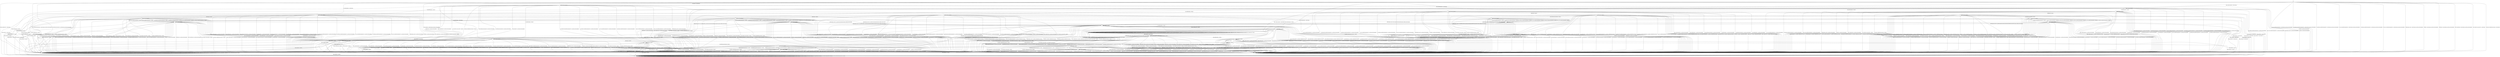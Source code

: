 digraph g {

	s0 [shape="circle" label="s0"];
	s1 [shape="circle" label="s1"];
	s2 [shape="circle" label="s2"];
	s3 [shape="circle" label="s3"];
	s4 [shape="circle" label="s4"];
	s5 [shape="circle" label="s5"];
	s6 [shape="circle" label="s6"];
	s7 [shape="circle" label="s7"];
	s8 [shape="circle" label="s8"];
	s9 [shape="circle" label="s9"];
	s10 [shape="circle" label="s10"];
	s11 [shape="circle" label="s11"];
	s12 [shape="circle" label="s12"];
	s13 [shape="circle" label="s13"];
	s14 [shape="circle" label="s14"];
	s15 [shape="circle" label="s15"];
	s16 [shape="circle" label="s16"];
	s17 [shape="circle" label="s17"];
	s18 [shape="circle" label="s18"];
	s19 [shape="circle" label="s19"];
	s20 [shape="circle" label="s20"];
	s21 [shape="circle" label="s21"];
	s22 [shape="circle" label="s22"];
	s23 [shape="circle" label="s23"];
	s24 [shape="circle" label="s24"];
	s25 [shape="circle" label="s25"];
	s26 [shape="circle" label="s26"];
	s27 [shape="circle" label="s27"];
	s28 [shape="circle" label="s28"];
	s29 [shape="circle" label="s29"];
	s30 [shape="circle" label="s30"];
	s31 [shape="circle" label="s31"];
	s0 -> s6 [label="HELLO_VERIFY_REQUEST / CLIENT_HELLO+"];
	s0 -> s19 [label="ECDH_SERVER_HELLO / CLIENT_HELLO"];
	s0 -> s4 [label="ECDH_SERVER_KEY_EXCHANGE / CLIENT_HELLO|Alert(FATAL,DECODE_ERROR)"];
	s0 -> s11 [label="DH_SERVER_HELLO / CLIENT_HELLO"];
	s0 -> s4 [label="DH_SERVER_KEY_EXCHANGE / CLIENT_HELLO|Alert(FATAL,DECODE_ERROR)"];
	s0 -> s2 [label="RSA_SERVER_HELLO / CLIENT_HELLO"];
	s0 -> s4 [label="HELLO_REQUEST / CLIENT_HELLO|Alert(FATAL,DECODE_ERROR)"];
	s0 -> s4 [label="RSA_SIGN_CERTIFICATE_REQUEST / CLIENT_HELLO|Alert(FATAL,DECODE_ERROR)"];
	s0 -> s4 [label="RSA_FIXED_ECDH_CERTIFICATE_REQUEST / CLIENT_HELLO|Alert(FATAL,DECODE_ERROR)"];
	s0 -> s4 [label="RSA_FIXED_DH_CERTIFICATE_REQUEST / CLIENT_HELLO|Alert(FATAL,DECODE_ERROR)"];
	s0 -> s4 [label="DSS_SIGN_CERTIFICATE_REQUEST / CLIENT_HELLO|Alert(FATAL,DECODE_ERROR)"];
	s0 -> s4 [label="DSS_FIXED_DH_CERTIFICATE_REQUEST / CLIENT_HELLO|Alert(FATAL,DECODE_ERROR)"];
	s0 -> s4 [label="ECDSA_SIGN_CERTIFICATE_REQUEST / CLIENT_HELLO|Alert(FATAL,DECODE_ERROR)"];
	s0 -> s4 [label="SERVER_HELLO_DONE / CLIENT_HELLO|Alert(FATAL,DECODE_ERROR)"];
	s0 -> s3 [label="CHANGE_CIPHER_SPEC / CLIENT_HELLO"];
	s0 -> s4 [label="FINISHED / CLIENT_HELLO|Alert(FATAL,DECODE_ERROR)"];
	s0 -> s1 [label="APPLICATION / CLIENT_HELLO"];
	s0 -> s4 [label="CERTIFICATE / CLIENT_HELLO|Alert(FATAL,DECODE_ERROR)"];
	s0 -> s4 [label="EMPTY_CERTIFICATE / CLIENT_HELLO|Alert(FATAL,DECODE_ERROR)"];
	s0 -> s4 [label="Alert(WARNING,CLOSE_NOTIFY) / CLIENT_HELLO"];
	s0 -> s4 [label="Alert(FATAL,UNEXPECTED_MESSAGE) / CLIENT_HELLO"];
	s1 -> s6 [label="HELLO_VERIFY_REQUEST / CLIENT_HELLO"];
	s1 -> s19 [label="ECDH_SERVER_HELLO / TIMEOUT"];
	s1 -> s4 [label="ECDH_SERVER_KEY_EXCHANGE / Alert(FATAL,DECODE_ERROR)"];
	s1 -> s11 [label="DH_SERVER_HELLO / TIMEOUT"];
	s1 -> s4 [label="DH_SERVER_KEY_EXCHANGE / Alert(FATAL,DECODE_ERROR)"];
	s1 -> s2 [label="RSA_SERVER_HELLO / TIMEOUT"];
	s1 -> s4 [label="HELLO_REQUEST / Alert(FATAL,DECODE_ERROR)"];
	s1 -> s4 [label="RSA_SIGN_CERTIFICATE_REQUEST / Alert(FATAL,DECODE_ERROR)"];
	s1 -> s4 [label="RSA_FIXED_ECDH_CERTIFICATE_REQUEST / Alert(FATAL,DECODE_ERROR)"];
	s1 -> s4 [label="RSA_FIXED_DH_CERTIFICATE_REQUEST / Alert(FATAL,DECODE_ERROR)"];
	s1 -> s4 [label="DSS_SIGN_CERTIFICATE_REQUEST / Alert(FATAL,DECODE_ERROR)"];
	s1 -> s4 [label="DSS_FIXED_DH_CERTIFICATE_REQUEST / Alert(FATAL,DECODE_ERROR)"];
	s1 -> s4 [label="ECDSA_SIGN_CERTIFICATE_REQUEST / Alert(FATAL,DECODE_ERROR)"];
	s1 -> s4 [label="SERVER_HELLO_DONE / Alert(FATAL,DECODE_ERROR)"];
	s1 -> s3 [label="CHANGE_CIPHER_SPEC / TIMEOUT"];
	s1 -> s4 [label="FINISHED / Alert(FATAL,DECODE_ERROR)"];
	s1 -> s1 [label="APPLICATION / TIMEOUT"];
	s1 -> s4 [label="CERTIFICATE / Alert(FATAL,DECODE_ERROR)"];
	s1 -> s4 [label="EMPTY_CERTIFICATE / Alert(FATAL,DECODE_ERROR)"];
	s1 -> s4 [label="Alert(WARNING,CLOSE_NOTIFY) / TIMEOUT"];
	s1 -> s4 [label="Alert(FATAL,UNEXPECTED_MESSAGE) / TIMEOUT"];
	s2 -> s4 [label="HELLO_VERIFY_REQUEST / Alert(FATAL,DECODE_ERROR)"];
	s2 -> s4 [label="ECDH_SERVER_HELLO / Alert(FATAL,DECODE_ERROR)"];
	s2 -> s4 [label="ECDH_SERVER_KEY_EXCHANGE / Alert(FATAL,DECODE_ERROR)"];
	s2 -> s4 [label="DH_SERVER_HELLO / Alert(FATAL,DECODE_ERROR)"];
	s2 -> s4 [label="DH_SERVER_KEY_EXCHANGE / Alert(FATAL,DECODE_ERROR)"];
	s2 -> s4 [label="RSA_SERVER_HELLO / Alert(FATAL,DECODE_ERROR)"];
	s2 -> s5 [label="HELLO_REQUEST / TIMEOUT"];
	s2 -> s4 [label="RSA_SIGN_CERTIFICATE_REQUEST / Alert(FATAL,DECODE_ERROR)"];
	s2 -> s4 [label="RSA_FIXED_ECDH_CERTIFICATE_REQUEST / Alert(FATAL,DECODE_ERROR)"];
	s2 -> s4 [label="RSA_FIXED_DH_CERTIFICATE_REQUEST / Alert(FATAL,DECODE_ERROR)"];
	s2 -> s4 [label="DSS_SIGN_CERTIFICATE_REQUEST / Alert(FATAL,DECODE_ERROR)"];
	s2 -> s4 [label="DSS_FIXED_DH_CERTIFICATE_REQUEST / Alert(FATAL,DECODE_ERROR)"];
	s2 -> s4 [label="ECDSA_SIGN_CERTIFICATE_REQUEST / Alert(FATAL,DECODE_ERROR)"];
	s2 -> s4 [label="SERVER_HELLO_DONE / Alert(FATAL,DECODE_ERROR)"];
	s2 -> s3 [label="CHANGE_CIPHER_SPEC / TIMEOUT"];
	s2 -> s4 [label="FINISHED / Alert(FATAL,DECODE_ERROR)"];
	s2 -> s2 [label="APPLICATION / TIMEOUT"];
	s2 -> s9 [label="CERTIFICATE / TIMEOUT"];
	s2 -> s4 [label="EMPTY_CERTIFICATE / Alert(FATAL,DECODE_ERROR)"];
	s2 -> s4 [label="Alert(WARNING,CLOSE_NOTIFY) / TIMEOUT"];
	s2 -> s4 [label="Alert(FATAL,UNEXPECTED_MESSAGE) / TIMEOUT"];
	s3 -> s3 [label="HELLO_VERIFY_REQUEST / TIMEOUT"];
	s3 -> s3 [label="ECDH_SERVER_HELLO / TIMEOUT"];
	s3 -> s3 [label="ECDH_SERVER_KEY_EXCHANGE / TIMEOUT"];
	s3 -> s3 [label="DH_SERVER_HELLO / TIMEOUT"];
	s3 -> s3 [label="DH_SERVER_KEY_EXCHANGE / TIMEOUT"];
	s3 -> s3 [label="RSA_SERVER_HELLO / TIMEOUT"];
	s3 -> s5 [label="HELLO_REQUEST / TIMEOUT"];
	s3 -> s3 [label="RSA_SIGN_CERTIFICATE_REQUEST / TIMEOUT"];
	s3 -> s3 [label="RSA_FIXED_ECDH_CERTIFICATE_REQUEST / TIMEOUT"];
	s3 -> s3 [label="RSA_FIXED_DH_CERTIFICATE_REQUEST / TIMEOUT"];
	s3 -> s3 [label="DSS_SIGN_CERTIFICATE_REQUEST / TIMEOUT"];
	s3 -> s3 [label="DSS_FIXED_DH_CERTIFICATE_REQUEST / TIMEOUT"];
	s3 -> s3 [label="ECDSA_SIGN_CERTIFICATE_REQUEST / TIMEOUT"];
	s3 -> s3 [label="SERVER_HELLO_DONE / TIMEOUT"];
	s3 -> s3 [label="CHANGE_CIPHER_SPEC / TIMEOUT"];
	s3 -> s3 [label="FINISHED / TIMEOUT"];
	s3 -> s3 [label="APPLICATION / TIMEOUT"];
	s3 -> s3 [label="CERTIFICATE / TIMEOUT"];
	s3 -> s3 [label="EMPTY_CERTIFICATE / TIMEOUT"];
	s3 -> s3 [label="Alert(WARNING,CLOSE_NOTIFY) / TIMEOUT"];
	s3 -> s3 [label="Alert(FATAL,UNEXPECTED_MESSAGE) / TIMEOUT"];
	s4 -> s4 [label="HELLO_VERIFY_REQUEST / SOCKET_CLOSED"];
	s4 -> s4 [label="ECDH_SERVER_HELLO / SOCKET_CLOSED"];
	s4 -> s4 [label="ECDH_SERVER_KEY_EXCHANGE / SOCKET_CLOSED"];
	s4 -> s4 [label="DH_SERVER_HELLO / SOCKET_CLOSED"];
	s4 -> s4 [label="DH_SERVER_KEY_EXCHANGE / SOCKET_CLOSED"];
	s4 -> s4 [label="RSA_SERVER_HELLO / SOCKET_CLOSED"];
	s4 -> s4 [label="HELLO_REQUEST / SOCKET_CLOSED"];
	s4 -> s4 [label="RSA_SIGN_CERTIFICATE_REQUEST / SOCKET_CLOSED"];
	s4 -> s4 [label="RSA_FIXED_ECDH_CERTIFICATE_REQUEST / SOCKET_CLOSED"];
	s4 -> s4 [label="RSA_FIXED_DH_CERTIFICATE_REQUEST / SOCKET_CLOSED"];
	s4 -> s4 [label="DSS_SIGN_CERTIFICATE_REQUEST / SOCKET_CLOSED"];
	s4 -> s4 [label="DSS_FIXED_DH_CERTIFICATE_REQUEST / SOCKET_CLOSED"];
	s4 -> s4 [label="ECDSA_SIGN_CERTIFICATE_REQUEST / SOCKET_CLOSED"];
	s4 -> s4 [label="SERVER_HELLO_DONE / SOCKET_CLOSED"];
	s4 -> s4 [label="CHANGE_CIPHER_SPEC / SOCKET_CLOSED"];
	s4 -> s4 [label="FINISHED / SOCKET_CLOSED"];
	s4 -> s4 [label="APPLICATION / SOCKET_CLOSED"];
	s4 -> s4 [label="CERTIFICATE / SOCKET_CLOSED"];
	s4 -> s4 [label="EMPTY_CERTIFICATE / SOCKET_CLOSED"];
	s4 -> s4 [label="Alert(WARNING,CLOSE_NOTIFY) / SOCKET_CLOSED"];
	s4 -> s4 [label="Alert(FATAL,UNEXPECTED_MESSAGE) / SOCKET_CLOSED"];
	s5 -> s5 [label="HELLO_VERIFY_REQUEST / DISABLED"];
	s5 -> s5 [label="ECDH_SERVER_HELLO / DISABLED"];
	s5 -> s5 [label="ECDH_SERVER_KEY_EXCHANGE / DISABLED"];
	s5 -> s5 [label="DH_SERVER_HELLO / DISABLED"];
	s5 -> s5 [label="DH_SERVER_KEY_EXCHANGE / DISABLED"];
	s5 -> s5 [label="RSA_SERVER_HELLO / DISABLED"];
	s5 -> s5 [label="HELLO_REQUEST / DISABLED"];
	s5 -> s5 [label="RSA_SIGN_CERTIFICATE_REQUEST / DISABLED"];
	s5 -> s5 [label="RSA_FIXED_ECDH_CERTIFICATE_REQUEST / DISABLED"];
	s5 -> s5 [label="RSA_FIXED_DH_CERTIFICATE_REQUEST / DISABLED"];
	s5 -> s5 [label="DSS_SIGN_CERTIFICATE_REQUEST / DISABLED"];
	s5 -> s5 [label="DSS_FIXED_DH_CERTIFICATE_REQUEST / DISABLED"];
	s5 -> s5 [label="ECDSA_SIGN_CERTIFICATE_REQUEST / DISABLED"];
	s5 -> s5 [label="SERVER_HELLO_DONE / DISABLED"];
	s5 -> s5 [label="CHANGE_CIPHER_SPEC / DISABLED"];
	s5 -> s5 [label="FINISHED / DISABLED"];
	s5 -> s5 [label="APPLICATION / DISABLED"];
	s5 -> s5 [label="CERTIFICATE / DISABLED"];
	s5 -> s5 [label="EMPTY_CERTIFICATE / DISABLED"];
	s5 -> s5 [label="Alert(WARNING,CLOSE_NOTIFY) / DISABLED"];
	s5 -> s5 [label="Alert(FATAL,UNEXPECTED_MESSAGE) / DISABLED"];
	s6 -> s7 [label="HELLO_VERIFY_REQUEST / CLIENT_HELLO"];
	s6 -> s13 [label="ECDH_SERVER_HELLO / TIMEOUT"];
	s6 -> s4 [label="ECDH_SERVER_KEY_EXCHANGE / Alert(FATAL,DECODE_ERROR)"];
	s6 -> s17 [label="DH_SERVER_HELLO / TIMEOUT"];
	s6 -> s4 [label="DH_SERVER_KEY_EXCHANGE / Alert(FATAL,DECODE_ERROR)"];
	s6 -> s8 [label="RSA_SERVER_HELLO / TIMEOUT"];
	s6 -> s5 [label="HELLO_REQUEST / CLIENT_HELLO"];
	s6 -> s4 [label="RSA_SIGN_CERTIFICATE_REQUEST / Alert(FATAL,DECODE_ERROR)"];
	s6 -> s4 [label="RSA_FIXED_ECDH_CERTIFICATE_REQUEST / Alert(FATAL,DECODE_ERROR)"];
	s6 -> s4 [label="RSA_FIXED_DH_CERTIFICATE_REQUEST / Alert(FATAL,DECODE_ERROR)"];
	s6 -> s4 [label="DSS_SIGN_CERTIFICATE_REQUEST / Alert(FATAL,DECODE_ERROR)"];
	s6 -> s4 [label="DSS_FIXED_DH_CERTIFICATE_REQUEST / Alert(FATAL,DECODE_ERROR)"];
	s6 -> s4 [label="ECDSA_SIGN_CERTIFICATE_REQUEST / Alert(FATAL,DECODE_ERROR)"];
	s6 -> s4 [label="SERVER_HELLO_DONE / Alert(FATAL,DECODE_ERROR)"];
	s6 -> s3 [label="CHANGE_CIPHER_SPEC / TIMEOUT"];
	s6 -> s4 [label="FINISHED / Alert(FATAL,DECODE_ERROR)"];
	s6 -> s6 [label="APPLICATION / TIMEOUT"];
	s6 -> s4 [label="CERTIFICATE / Alert(FATAL,DECODE_ERROR)"];
	s6 -> s4 [label="EMPTY_CERTIFICATE / Alert(FATAL,DECODE_ERROR)"];
	s6 -> s4 [label="Alert(WARNING,CLOSE_NOTIFY) / TIMEOUT"];
	s6 -> s4 [label="Alert(FATAL,UNEXPECTED_MESSAGE) / TIMEOUT"];
	s7 -> s7 [label="HELLO_VERIFY_REQUEST / CLIENT_HELLO"];
	s7 -> s19 [label="ECDH_SERVER_HELLO / TIMEOUT"];
	s7 -> s4 [label="ECDH_SERVER_KEY_EXCHANGE / Alert(FATAL,DECODE_ERROR)"];
	s7 -> s11 [label="DH_SERVER_HELLO / TIMEOUT"];
	s7 -> s4 [label="DH_SERVER_KEY_EXCHANGE / Alert(FATAL,DECODE_ERROR)"];
	s7 -> s2 [label="RSA_SERVER_HELLO / TIMEOUT"];
	s7 -> s5 [label="HELLO_REQUEST / TIMEOUT"];
	s7 -> s4 [label="RSA_SIGN_CERTIFICATE_REQUEST / Alert(FATAL,DECODE_ERROR)"];
	s7 -> s4 [label="RSA_FIXED_ECDH_CERTIFICATE_REQUEST / Alert(FATAL,DECODE_ERROR)"];
	s7 -> s4 [label="RSA_FIXED_DH_CERTIFICATE_REQUEST / Alert(FATAL,DECODE_ERROR)"];
	s7 -> s4 [label="DSS_SIGN_CERTIFICATE_REQUEST / Alert(FATAL,DECODE_ERROR)"];
	s7 -> s4 [label="DSS_FIXED_DH_CERTIFICATE_REQUEST / Alert(FATAL,DECODE_ERROR)"];
	s7 -> s4 [label="ECDSA_SIGN_CERTIFICATE_REQUEST / Alert(FATAL,DECODE_ERROR)"];
	s7 -> s4 [label="SERVER_HELLO_DONE / Alert(FATAL,DECODE_ERROR)"];
	s7 -> s3 [label="CHANGE_CIPHER_SPEC / TIMEOUT"];
	s7 -> s4 [label="FINISHED / Alert(FATAL,DECODE_ERROR)"];
	s7 -> s7 [label="APPLICATION / TIMEOUT"];
	s7 -> s4 [label="CERTIFICATE / Alert(FATAL,DECODE_ERROR)"];
	s7 -> s4 [label="EMPTY_CERTIFICATE / Alert(FATAL,DECODE_ERROR)"];
	s7 -> s4 [label="Alert(WARNING,CLOSE_NOTIFY) / TIMEOUT"];
	s7 -> s4 [label="Alert(FATAL,UNEXPECTED_MESSAGE) / TIMEOUT"];
	s8 -> s4 [label="HELLO_VERIFY_REQUEST / Alert(FATAL,DECODE_ERROR)"];
	s8 -> s4 [label="ECDH_SERVER_HELLO / Alert(FATAL,DECODE_ERROR)"];
	s8 -> s4 [label="ECDH_SERVER_KEY_EXCHANGE / Alert(FATAL,DECODE_ERROR)"];
	s8 -> s4 [label="DH_SERVER_HELLO / Alert(FATAL,DECODE_ERROR)"];
	s8 -> s4 [label="DH_SERVER_KEY_EXCHANGE / Alert(FATAL,DECODE_ERROR)"];
	s8 -> s4 [label="RSA_SERVER_HELLO / Alert(FATAL,DECODE_ERROR)"];
	s8 -> s5 [label="HELLO_REQUEST / CLIENT_HELLO"];
	s8 -> s4 [label="RSA_SIGN_CERTIFICATE_REQUEST / Alert(FATAL,DECODE_ERROR)"];
	s8 -> s4 [label="RSA_FIXED_ECDH_CERTIFICATE_REQUEST / Alert(FATAL,DECODE_ERROR)"];
	s8 -> s4 [label="RSA_FIXED_DH_CERTIFICATE_REQUEST / Alert(FATAL,DECODE_ERROR)"];
	s8 -> s4 [label="DSS_SIGN_CERTIFICATE_REQUEST / Alert(FATAL,DECODE_ERROR)"];
	s8 -> s4 [label="DSS_FIXED_DH_CERTIFICATE_REQUEST / Alert(FATAL,DECODE_ERROR)"];
	s8 -> s4 [label="ECDSA_SIGN_CERTIFICATE_REQUEST / Alert(FATAL,DECODE_ERROR)"];
	s8 -> s4 [label="SERVER_HELLO_DONE / Alert(FATAL,DECODE_ERROR)"];
	s8 -> s3 [label="CHANGE_CIPHER_SPEC / TIMEOUT"];
	s8 -> s4 [label="FINISHED / Alert(FATAL,DECODE_ERROR)"];
	s8 -> s8 [label="APPLICATION / TIMEOUT"];
	s8 -> s14 [label="CERTIFICATE / TIMEOUT"];
	s8 -> s4 [label="EMPTY_CERTIFICATE / Alert(FATAL,DECODE_ERROR)"];
	s8 -> s4 [label="Alert(WARNING,CLOSE_NOTIFY) / TIMEOUT"];
	s8 -> s4 [label="Alert(FATAL,UNEXPECTED_MESSAGE) / TIMEOUT"];
	s9 -> s4 [label="HELLO_VERIFY_REQUEST / Alert(FATAL,DECODE_ERROR)"];
	s9 -> s4 [label="ECDH_SERVER_HELLO / Alert(FATAL,DECODE_ERROR)"];
	s9 -> s4 [label="ECDH_SERVER_KEY_EXCHANGE / Alert(FATAL,DECODE_ERROR)"];
	s9 -> s4 [label="DH_SERVER_HELLO / Alert(FATAL,DECODE_ERROR)"];
	s9 -> s4 [label="DH_SERVER_KEY_EXCHANGE / Alert(FATAL,DECODE_ERROR)"];
	s9 -> s4 [label="RSA_SERVER_HELLO / Alert(FATAL,DECODE_ERROR)"];
	s9 -> s5 [label="HELLO_REQUEST / TIMEOUT"];
	s9 -> s27 [label="RSA_SIGN_CERTIFICATE_REQUEST / TIMEOUT"];
	s9 -> s27 [label="RSA_FIXED_ECDH_CERTIFICATE_REQUEST / TIMEOUT"];
	s9 -> s27 [label="RSA_FIXED_DH_CERTIFICATE_REQUEST / TIMEOUT"];
	s9 -> s27 [label="DSS_SIGN_CERTIFICATE_REQUEST / TIMEOUT"];
	s9 -> s27 [label="DSS_FIXED_DH_CERTIFICATE_REQUEST / TIMEOUT"];
	s9 -> s27 [label="ECDSA_SIGN_CERTIFICATE_REQUEST / TIMEOUT"];
	s9 -> s10 [label="SERVER_HELLO_DONE / RSA_CLIENT_KEY_EXCHANGE|CHANGE_CIPHER_SPEC|FINISHED"];
	s9 -> s3 [label="CHANGE_CIPHER_SPEC / TIMEOUT"];
	s9 -> s4 [label="FINISHED / Alert(FATAL,DECODE_ERROR)"];
	s9 -> s9 [label="APPLICATION / TIMEOUT"];
	s9 -> s4 [label="CERTIFICATE / Alert(FATAL,DECODE_ERROR)"];
	s9 -> s4 [label="EMPTY_CERTIFICATE / Alert(FATAL,DECODE_ERROR)"];
	s9 -> s4 [label="Alert(WARNING,CLOSE_NOTIFY) / TIMEOUT"];
	s9 -> s4 [label="Alert(FATAL,UNEXPECTED_MESSAGE) / TIMEOUT"];
	s10 -> s4 [label="HELLO_VERIFY_REQUEST / Alert(FATAL,UNEXPECTED_MESSAGE)"];
	s10 -> s4 [label="ECDH_SERVER_HELLO / Alert(FATAL,UNEXPECTED_MESSAGE)"];
	s10 -> s4 [label="ECDH_SERVER_KEY_EXCHANGE / Alert(FATAL,UNEXPECTED_MESSAGE)"];
	s10 -> s4 [label="DH_SERVER_HELLO / Alert(FATAL,UNEXPECTED_MESSAGE)"];
	s10 -> s4 [label="DH_SERVER_KEY_EXCHANGE / Alert(FATAL,UNEXPECTED_MESSAGE)"];
	s10 -> s4 [label="RSA_SERVER_HELLO / Alert(FATAL,UNEXPECTED_MESSAGE)"];
	s10 -> s5 [label="HELLO_REQUEST / TIMEOUT"];
	s10 -> s4 [label="RSA_SIGN_CERTIFICATE_REQUEST / Alert(FATAL,UNEXPECTED_MESSAGE)"];
	s10 -> s4 [label="RSA_FIXED_ECDH_CERTIFICATE_REQUEST / Alert(FATAL,UNEXPECTED_MESSAGE)"];
	s10 -> s4 [label="RSA_FIXED_DH_CERTIFICATE_REQUEST / Alert(FATAL,UNEXPECTED_MESSAGE)"];
	s10 -> s4 [label="DSS_SIGN_CERTIFICATE_REQUEST / Alert(FATAL,UNEXPECTED_MESSAGE)"];
	s10 -> s4 [label="DSS_FIXED_DH_CERTIFICATE_REQUEST / Alert(FATAL,UNEXPECTED_MESSAGE)"];
	s10 -> s4 [label="ECDSA_SIGN_CERTIFICATE_REQUEST / Alert(FATAL,UNEXPECTED_MESSAGE)"];
	s10 -> s4 [label="SERVER_HELLO_DONE / Alert(FATAL,UNEXPECTED_MESSAGE)"];
	s10 -> s12 [label="CHANGE_CIPHER_SPEC / TIMEOUT"];
	s10 -> s4 [label="FINISHED / Alert(FATAL,UNEXPECTED_MESSAGE)"];
	s10 -> s10 [label="APPLICATION / TIMEOUT"];
	s10 -> s4 [label="CERTIFICATE / Alert(FATAL,UNEXPECTED_MESSAGE)"];
	s10 -> s4 [label="EMPTY_CERTIFICATE / Alert(FATAL,UNEXPECTED_MESSAGE)"];
	s10 -> s4 [label="Alert(WARNING,CLOSE_NOTIFY) / TIMEOUT"];
	s10 -> s4 [label="Alert(FATAL,UNEXPECTED_MESSAGE) / TIMEOUT"];
	s11 -> s4 [label="HELLO_VERIFY_REQUEST / Alert(FATAL,DECODE_ERROR)"];
	s11 -> s4 [label="ECDH_SERVER_HELLO / Alert(FATAL,DECODE_ERROR)"];
	s11 -> s4 [label="ECDH_SERVER_KEY_EXCHANGE / Alert(FATAL,DECODE_ERROR)"];
	s11 -> s4 [label="DH_SERVER_HELLO / Alert(FATAL,DECODE_ERROR)"];
	s11 -> s4 [label="DH_SERVER_KEY_EXCHANGE / Alert(FATAL,DECODE_ERROR)"];
	s11 -> s4 [label="RSA_SERVER_HELLO / Alert(FATAL,DECODE_ERROR)"];
	s11 -> s5 [label="HELLO_REQUEST / TIMEOUT"];
	s11 -> s4 [label="RSA_SIGN_CERTIFICATE_REQUEST / Alert(FATAL,DECODE_ERROR)"];
	s11 -> s4 [label="RSA_FIXED_ECDH_CERTIFICATE_REQUEST / Alert(FATAL,DECODE_ERROR)"];
	s11 -> s4 [label="RSA_FIXED_DH_CERTIFICATE_REQUEST / Alert(FATAL,DECODE_ERROR)"];
	s11 -> s4 [label="DSS_SIGN_CERTIFICATE_REQUEST / Alert(FATAL,DECODE_ERROR)"];
	s11 -> s4 [label="DSS_FIXED_DH_CERTIFICATE_REQUEST / Alert(FATAL,DECODE_ERROR)"];
	s11 -> s4 [label="ECDSA_SIGN_CERTIFICATE_REQUEST / Alert(FATAL,DECODE_ERROR)"];
	s11 -> s4 [label="SERVER_HELLO_DONE / Alert(FATAL,DECODE_ERROR)"];
	s11 -> s3 [label="CHANGE_CIPHER_SPEC / TIMEOUT"];
	s11 -> s4 [label="FINISHED / Alert(FATAL,DECODE_ERROR)"];
	s11 -> s11 [label="APPLICATION / TIMEOUT"];
	s11 -> s16 [label="CERTIFICATE / TIMEOUT"];
	s11 -> s4 [label="EMPTY_CERTIFICATE / Alert(FATAL,DECODE_ERROR)"];
	s11 -> s4 [label="Alert(WARNING,CLOSE_NOTIFY) / TIMEOUT"];
	s11 -> s4 [label="Alert(FATAL,UNEXPECTED_MESSAGE) / TIMEOUT"];
	s12 -> s4 [label="HELLO_VERIFY_REQUEST / Alert(FATAL,DECODE_ERROR)"];
	s12 -> s4 [label="ECDH_SERVER_HELLO / Alert(FATAL,DECODE_ERROR)"];
	s12 -> s4 [label="ECDH_SERVER_KEY_EXCHANGE / Alert(FATAL,DECODE_ERROR)"];
	s12 -> s4 [label="DH_SERVER_HELLO / Alert(FATAL,DECODE_ERROR)"];
	s12 -> s4 [label="DH_SERVER_KEY_EXCHANGE / Alert(FATAL,DECODE_ERROR)"];
	s12 -> s4 [label="RSA_SERVER_HELLO / Alert(FATAL,DECODE_ERROR)"];
	s12 -> s5 [label="HELLO_REQUEST / TIMEOUT"];
	s12 -> s4 [label="RSA_SIGN_CERTIFICATE_REQUEST / Alert(FATAL,DECODE_ERROR)"];
	s12 -> s4 [label="RSA_FIXED_ECDH_CERTIFICATE_REQUEST / Alert(FATAL,DECODE_ERROR)"];
	s12 -> s4 [label="RSA_FIXED_DH_CERTIFICATE_REQUEST / Alert(FATAL,DECODE_ERROR)"];
	s12 -> s4 [label="DSS_SIGN_CERTIFICATE_REQUEST / Alert(FATAL,DECODE_ERROR)"];
	s12 -> s4 [label="DSS_FIXED_DH_CERTIFICATE_REQUEST / Alert(FATAL,DECODE_ERROR)"];
	s12 -> s4 [label="ECDSA_SIGN_CERTIFICATE_REQUEST / Alert(FATAL,DECODE_ERROR)"];
	s12 -> s4 [label="SERVER_HELLO_DONE / Alert(FATAL,DECODE_ERROR)"];
	s12 -> s3 [label="CHANGE_CIPHER_SPEC / TIMEOUT"];
	s12 -> s31 [label="FINISHED / APPLICATION"];
	s12 -> s12 [label="APPLICATION / TIMEOUT"];
	s12 -> s4 [label="CERTIFICATE / Alert(FATAL,DECODE_ERROR)"];
	s12 -> s4 [label="EMPTY_CERTIFICATE / Alert(FATAL,DECODE_ERROR)"];
	s12 -> s4 [label="Alert(WARNING,CLOSE_NOTIFY) / TIMEOUT"];
	s12 -> s4 [label="Alert(FATAL,UNEXPECTED_MESSAGE) / TIMEOUT"];
	s13 -> s4 [label="HELLO_VERIFY_REQUEST / Alert(FATAL,DECODE_ERROR)"];
	s13 -> s4 [label="ECDH_SERVER_HELLO / Alert(FATAL,DECODE_ERROR)"];
	s13 -> s4 [label="ECDH_SERVER_KEY_EXCHANGE / Alert(FATAL,DECODE_ERROR)"];
	s13 -> s4 [label="DH_SERVER_HELLO / Alert(FATAL,DECODE_ERROR)"];
	s13 -> s4 [label="DH_SERVER_KEY_EXCHANGE / Alert(FATAL,DECODE_ERROR)"];
	s13 -> s4 [label="RSA_SERVER_HELLO / Alert(FATAL,DECODE_ERROR)"];
	s13 -> s5 [label="HELLO_REQUEST / CLIENT_HELLO"];
	s13 -> s4 [label="RSA_SIGN_CERTIFICATE_REQUEST / Alert(FATAL,DECODE_ERROR)"];
	s13 -> s4 [label="RSA_FIXED_ECDH_CERTIFICATE_REQUEST / Alert(FATAL,DECODE_ERROR)"];
	s13 -> s4 [label="RSA_FIXED_DH_CERTIFICATE_REQUEST / Alert(FATAL,DECODE_ERROR)"];
	s13 -> s4 [label="DSS_SIGN_CERTIFICATE_REQUEST / Alert(FATAL,DECODE_ERROR)"];
	s13 -> s4 [label="DSS_FIXED_DH_CERTIFICATE_REQUEST / Alert(FATAL,DECODE_ERROR)"];
	s13 -> s4 [label="ECDSA_SIGN_CERTIFICATE_REQUEST / Alert(FATAL,DECODE_ERROR)"];
	s13 -> s4 [label="SERVER_HELLO_DONE / Alert(FATAL,DECODE_ERROR)"];
	s13 -> s3 [label="CHANGE_CIPHER_SPEC / TIMEOUT"];
	s13 -> s4 [label="FINISHED / Alert(FATAL,DECODE_ERROR)"];
	s13 -> s13 [label="APPLICATION / TIMEOUT"];
	s13 -> s15 [label="CERTIFICATE / TIMEOUT"];
	s13 -> s4 [label="EMPTY_CERTIFICATE / Alert(FATAL,DECODE_ERROR)"];
	s13 -> s4 [label="Alert(WARNING,CLOSE_NOTIFY) / TIMEOUT"];
	s13 -> s4 [label="Alert(FATAL,UNEXPECTED_MESSAGE) / TIMEOUT"];
	s14 -> s4 [label="HELLO_VERIFY_REQUEST / Alert(FATAL,DECODE_ERROR)"];
	s14 -> s4 [label="ECDH_SERVER_HELLO / Alert(FATAL,DECODE_ERROR)"];
	s14 -> s4 [label="ECDH_SERVER_KEY_EXCHANGE / Alert(FATAL,DECODE_ERROR)"];
	s14 -> s4 [label="DH_SERVER_HELLO / Alert(FATAL,DECODE_ERROR)"];
	s14 -> s4 [label="DH_SERVER_KEY_EXCHANGE / Alert(FATAL,DECODE_ERROR)"];
	s14 -> s4 [label="RSA_SERVER_HELLO / Alert(FATAL,DECODE_ERROR)"];
	s14 -> s5 [label="HELLO_REQUEST / CLIENT_HELLO"];
	s14 -> s23 [label="RSA_SIGN_CERTIFICATE_REQUEST / TIMEOUT"];
	s14 -> s23 [label="RSA_FIXED_ECDH_CERTIFICATE_REQUEST / TIMEOUT"];
	s14 -> s23 [label="RSA_FIXED_DH_CERTIFICATE_REQUEST / TIMEOUT"];
	s14 -> s23 [label="DSS_SIGN_CERTIFICATE_REQUEST / TIMEOUT"];
	s14 -> s23 [label="DSS_FIXED_DH_CERTIFICATE_REQUEST / TIMEOUT"];
	s14 -> s23 [label="ECDSA_SIGN_CERTIFICATE_REQUEST / TIMEOUT"];
	s14 -> s10 [label="SERVER_HELLO_DONE / RSA_CLIENT_KEY_EXCHANGE|CHANGE_CIPHER_SPEC|FINISHED"];
	s14 -> s3 [label="CHANGE_CIPHER_SPEC / TIMEOUT"];
	s14 -> s4 [label="FINISHED / Alert(FATAL,DECODE_ERROR)"];
	s14 -> s14 [label="APPLICATION / TIMEOUT"];
	s14 -> s4 [label="CERTIFICATE / Alert(FATAL,DECODE_ERROR)"];
	s14 -> s4 [label="EMPTY_CERTIFICATE / Alert(FATAL,DECODE_ERROR)"];
	s14 -> s4 [label="Alert(WARNING,CLOSE_NOTIFY) / TIMEOUT"];
	s14 -> s4 [label="Alert(FATAL,UNEXPECTED_MESSAGE) / TIMEOUT"];
	s15 -> s4 [label="HELLO_VERIFY_REQUEST / Alert(FATAL,UNEXPECTED_MESSAGE)"];
	s15 -> s4 [label="ECDH_SERVER_HELLO / Alert(FATAL,UNEXPECTED_MESSAGE)"];
	s15 -> s21 [label="ECDH_SERVER_KEY_EXCHANGE / TIMEOUT"];
	s15 -> s4 [label="DH_SERVER_HELLO / Alert(FATAL,UNEXPECTED_MESSAGE)"];
	s15 -> s4 [label="DH_SERVER_KEY_EXCHANGE / Alert(FATAL,ILLEGAL_PARAMETER)"];
	s15 -> s4 [label="RSA_SERVER_HELLO / Alert(FATAL,UNEXPECTED_MESSAGE)"];
	s15 -> s5 [label="HELLO_REQUEST / CLIENT_HELLO"];
	s15 -> s4 [label="RSA_SIGN_CERTIFICATE_REQUEST / Alert(FATAL,UNEXPECTED_MESSAGE)"];
	s15 -> s4 [label="RSA_FIXED_ECDH_CERTIFICATE_REQUEST / Alert(FATAL,UNEXPECTED_MESSAGE)"];
	s15 -> s4 [label="RSA_FIXED_DH_CERTIFICATE_REQUEST / Alert(FATAL,UNEXPECTED_MESSAGE)"];
	s15 -> s4 [label="DSS_SIGN_CERTIFICATE_REQUEST / Alert(FATAL,UNEXPECTED_MESSAGE)"];
	s15 -> s4 [label="DSS_FIXED_DH_CERTIFICATE_REQUEST / Alert(FATAL,UNEXPECTED_MESSAGE)"];
	s15 -> s4 [label="ECDSA_SIGN_CERTIFICATE_REQUEST / Alert(FATAL,UNEXPECTED_MESSAGE)"];
	s15 -> s4 [label="SERVER_HELLO_DONE / Alert(FATAL,UNEXPECTED_MESSAGE)"];
	s15 -> s3 [label="CHANGE_CIPHER_SPEC / TIMEOUT"];
	s15 -> s4 [label="FINISHED / Alert(FATAL,UNEXPECTED_MESSAGE)"];
	s15 -> s15 [label="APPLICATION / TIMEOUT"];
	s15 -> s4 [label="CERTIFICATE / Alert(FATAL,UNEXPECTED_MESSAGE)"];
	s15 -> s4 [label="EMPTY_CERTIFICATE / Alert(FATAL,UNEXPECTED_MESSAGE)"];
	s15 -> s4 [label="Alert(WARNING,CLOSE_NOTIFY) / TIMEOUT"];
	s15 -> s4 [label="Alert(FATAL,UNEXPECTED_MESSAGE) / TIMEOUT"];
	s16 -> s4 [label="HELLO_VERIFY_REQUEST / Alert(FATAL,UNEXPECTED_MESSAGE)"];
	s16 -> s4 [label="ECDH_SERVER_HELLO / Alert(FATAL,UNEXPECTED_MESSAGE)"];
	s16 -> s4 [label="ECDH_SERVER_KEY_EXCHANGE / Alert(FATAL,ILLEGAL_PARAMETER)"];
	s16 -> s4 [label="DH_SERVER_HELLO / Alert(FATAL,UNEXPECTED_MESSAGE)"];
	s16 -> s18 [label="DH_SERVER_KEY_EXCHANGE / TIMEOUT"];
	s16 -> s4 [label="RSA_SERVER_HELLO / Alert(FATAL,UNEXPECTED_MESSAGE)"];
	s16 -> s5 [label="HELLO_REQUEST / TIMEOUT"];
	s16 -> s4 [label="RSA_SIGN_CERTIFICATE_REQUEST / Alert(FATAL,UNEXPECTED_MESSAGE)"];
	s16 -> s4 [label="RSA_FIXED_ECDH_CERTIFICATE_REQUEST / Alert(FATAL,UNEXPECTED_MESSAGE)"];
	s16 -> s4 [label="RSA_FIXED_DH_CERTIFICATE_REQUEST / Alert(FATAL,UNEXPECTED_MESSAGE)"];
	s16 -> s4 [label="DSS_SIGN_CERTIFICATE_REQUEST / Alert(FATAL,UNEXPECTED_MESSAGE)"];
	s16 -> s4 [label="DSS_FIXED_DH_CERTIFICATE_REQUEST / Alert(FATAL,UNEXPECTED_MESSAGE)"];
	s16 -> s4 [label="ECDSA_SIGN_CERTIFICATE_REQUEST / Alert(FATAL,UNEXPECTED_MESSAGE)"];
	s16 -> s4 [label="SERVER_HELLO_DONE / Alert(FATAL,UNEXPECTED_MESSAGE)"];
	s16 -> s3 [label="CHANGE_CIPHER_SPEC / TIMEOUT"];
	s16 -> s4 [label="FINISHED / Alert(FATAL,UNEXPECTED_MESSAGE)"];
	s16 -> s16 [label="APPLICATION / TIMEOUT"];
	s16 -> s4 [label="CERTIFICATE / Alert(FATAL,UNEXPECTED_MESSAGE)"];
	s16 -> s4 [label="EMPTY_CERTIFICATE / Alert(FATAL,UNEXPECTED_MESSAGE)"];
	s16 -> s4 [label="Alert(WARNING,CLOSE_NOTIFY) / TIMEOUT"];
	s16 -> s4 [label="Alert(FATAL,UNEXPECTED_MESSAGE) / TIMEOUT"];
	s17 -> s4 [label="HELLO_VERIFY_REQUEST / Alert(FATAL,DECODE_ERROR)"];
	s17 -> s4 [label="ECDH_SERVER_HELLO / Alert(FATAL,DECODE_ERROR)"];
	s17 -> s4 [label="ECDH_SERVER_KEY_EXCHANGE / Alert(FATAL,DECODE_ERROR)"];
	s17 -> s4 [label="DH_SERVER_HELLO / Alert(FATAL,DECODE_ERROR)"];
	s17 -> s4 [label="DH_SERVER_KEY_EXCHANGE / Alert(FATAL,DECODE_ERROR)"];
	s17 -> s4 [label="RSA_SERVER_HELLO / Alert(FATAL,DECODE_ERROR)"];
	s17 -> s5 [label="HELLO_REQUEST / CLIENT_HELLO"];
	s17 -> s4 [label="RSA_SIGN_CERTIFICATE_REQUEST / Alert(FATAL,DECODE_ERROR)"];
	s17 -> s4 [label="RSA_FIXED_ECDH_CERTIFICATE_REQUEST / Alert(FATAL,DECODE_ERROR)"];
	s17 -> s4 [label="RSA_FIXED_DH_CERTIFICATE_REQUEST / Alert(FATAL,DECODE_ERROR)"];
	s17 -> s4 [label="DSS_SIGN_CERTIFICATE_REQUEST / Alert(FATAL,DECODE_ERROR)"];
	s17 -> s4 [label="DSS_FIXED_DH_CERTIFICATE_REQUEST / Alert(FATAL,DECODE_ERROR)"];
	s17 -> s4 [label="ECDSA_SIGN_CERTIFICATE_REQUEST / Alert(FATAL,DECODE_ERROR)"];
	s17 -> s4 [label="SERVER_HELLO_DONE / Alert(FATAL,DECODE_ERROR)"];
	s17 -> s3 [label="CHANGE_CIPHER_SPEC / TIMEOUT"];
	s17 -> s4 [label="FINISHED / Alert(FATAL,DECODE_ERROR)"];
	s17 -> s17 [label="APPLICATION / TIMEOUT"];
	s17 -> s20 [label="CERTIFICATE / TIMEOUT"];
	s17 -> s4 [label="EMPTY_CERTIFICATE / Alert(FATAL,DECODE_ERROR)"];
	s17 -> s4 [label="Alert(WARNING,CLOSE_NOTIFY) / TIMEOUT"];
	s17 -> s4 [label="Alert(FATAL,UNEXPECTED_MESSAGE) / TIMEOUT"];
	s18 -> s4 [label="HELLO_VERIFY_REQUEST / Alert(FATAL,DECODE_ERROR)"];
	s18 -> s4 [label="ECDH_SERVER_HELLO / Alert(FATAL,DECODE_ERROR)"];
	s18 -> s4 [label="ECDH_SERVER_KEY_EXCHANGE / Alert(FATAL,DECODE_ERROR)"];
	s18 -> s4 [label="DH_SERVER_HELLO / Alert(FATAL,DECODE_ERROR)"];
	s18 -> s4 [label="DH_SERVER_KEY_EXCHANGE / Alert(FATAL,DECODE_ERROR)"];
	s18 -> s4 [label="RSA_SERVER_HELLO / Alert(FATAL,DECODE_ERROR)"];
	s18 -> s5 [label="HELLO_REQUEST / TIMEOUT"];
	s18 -> s26 [label="RSA_SIGN_CERTIFICATE_REQUEST / TIMEOUT"];
	s18 -> s26 [label="RSA_FIXED_ECDH_CERTIFICATE_REQUEST / TIMEOUT"];
	s18 -> s26 [label="RSA_FIXED_DH_CERTIFICATE_REQUEST / TIMEOUT"];
	s18 -> s26 [label="DSS_SIGN_CERTIFICATE_REQUEST / TIMEOUT"];
	s18 -> s26 [label="DSS_FIXED_DH_CERTIFICATE_REQUEST / TIMEOUT"];
	s18 -> s26 [label="ECDSA_SIGN_CERTIFICATE_REQUEST / TIMEOUT"];
	s18 -> s10 [label="SERVER_HELLO_DONE / DH_CLIENT_KEY_EXCHANGE|CHANGE_CIPHER_SPEC|FINISHED"];
	s18 -> s3 [label="CHANGE_CIPHER_SPEC / TIMEOUT"];
	s18 -> s4 [label="FINISHED / Alert(FATAL,DECODE_ERROR)"];
	s18 -> s18 [label="APPLICATION / TIMEOUT"];
	s18 -> s4 [label="CERTIFICATE / Alert(FATAL,DECODE_ERROR)"];
	s18 -> s4 [label="EMPTY_CERTIFICATE / Alert(FATAL,DECODE_ERROR)"];
	s18 -> s4 [label="Alert(WARNING,CLOSE_NOTIFY) / TIMEOUT"];
	s18 -> s4 [label="Alert(FATAL,UNEXPECTED_MESSAGE) / TIMEOUT"];
	s19 -> s4 [label="HELLO_VERIFY_REQUEST / Alert(FATAL,DECODE_ERROR)"];
	s19 -> s4 [label="ECDH_SERVER_HELLO / Alert(FATAL,DECODE_ERROR)"];
	s19 -> s4 [label="ECDH_SERVER_KEY_EXCHANGE / Alert(FATAL,DECODE_ERROR)"];
	s19 -> s4 [label="DH_SERVER_HELLO / Alert(FATAL,DECODE_ERROR)"];
	s19 -> s4 [label="DH_SERVER_KEY_EXCHANGE / Alert(FATAL,DECODE_ERROR)"];
	s19 -> s4 [label="RSA_SERVER_HELLO / Alert(FATAL,DECODE_ERROR)"];
	s19 -> s5 [label="HELLO_REQUEST / TIMEOUT"];
	s19 -> s4 [label="RSA_SIGN_CERTIFICATE_REQUEST / Alert(FATAL,DECODE_ERROR)"];
	s19 -> s4 [label="RSA_FIXED_ECDH_CERTIFICATE_REQUEST / Alert(FATAL,DECODE_ERROR)"];
	s19 -> s4 [label="RSA_FIXED_DH_CERTIFICATE_REQUEST / Alert(FATAL,DECODE_ERROR)"];
	s19 -> s4 [label="DSS_SIGN_CERTIFICATE_REQUEST / Alert(FATAL,DECODE_ERROR)"];
	s19 -> s4 [label="DSS_FIXED_DH_CERTIFICATE_REQUEST / Alert(FATAL,DECODE_ERROR)"];
	s19 -> s4 [label="ECDSA_SIGN_CERTIFICATE_REQUEST / Alert(FATAL,DECODE_ERROR)"];
	s19 -> s4 [label="SERVER_HELLO_DONE / Alert(FATAL,DECODE_ERROR)"];
	s19 -> s3 [label="CHANGE_CIPHER_SPEC / TIMEOUT"];
	s19 -> s4 [label="FINISHED / Alert(FATAL,DECODE_ERROR)"];
	s19 -> s19 [label="APPLICATION / TIMEOUT"];
	s19 -> s28 [label="CERTIFICATE / TIMEOUT"];
	s19 -> s4 [label="EMPTY_CERTIFICATE / Alert(FATAL,DECODE_ERROR)"];
	s19 -> s4 [label="Alert(WARNING,CLOSE_NOTIFY) / TIMEOUT"];
	s19 -> s4 [label="Alert(FATAL,UNEXPECTED_MESSAGE) / TIMEOUT"];
	s20 -> s4 [label="HELLO_VERIFY_REQUEST / Alert(FATAL,UNEXPECTED_MESSAGE)"];
	s20 -> s4 [label="ECDH_SERVER_HELLO / Alert(FATAL,UNEXPECTED_MESSAGE)"];
	s20 -> s4 [label="ECDH_SERVER_KEY_EXCHANGE / Alert(FATAL,ILLEGAL_PARAMETER)"];
	s20 -> s4 [label="DH_SERVER_HELLO / Alert(FATAL,UNEXPECTED_MESSAGE)"];
	s20 -> s22 [label="DH_SERVER_KEY_EXCHANGE / TIMEOUT"];
	s20 -> s4 [label="RSA_SERVER_HELLO / Alert(FATAL,UNEXPECTED_MESSAGE)"];
	s20 -> s5 [label="HELLO_REQUEST / CLIENT_HELLO"];
	s20 -> s4 [label="RSA_SIGN_CERTIFICATE_REQUEST / Alert(FATAL,UNEXPECTED_MESSAGE)"];
	s20 -> s4 [label="RSA_FIXED_ECDH_CERTIFICATE_REQUEST / Alert(FATAL,UNEXPECTED_MESSAGE)"];
	s20 -> s4 [label="RSA_FIXED_DH_CERTIFICATE_REQUEST / Alert(FATAL,UNEXPECTED_MESSAGE)"];
	s20 -> s4 [label="DSS_SIGN_CERTIFICATE_REQUEST / Alert(FATAL,UNEXPECTED_MESSAGE)"];
	s20 -> s4 [label="DSS_FIXED_DH_CERTIFICATE_REQUEST / Alert(FATAL,UNEXPECTED_MESSAGE)"];
	s20 -> s4 [label="ECDSA_SIGN_CERTIFICATE_REQUEST / Alert(FATAL,UNEXPECTED_MESSAGE)"];
	s20 -> s4 [label="SERVER_HELLO_DONE / Alert(FATAL,UNEXPECTED_MESSAGE)"];
	s20 -> s3 [label="CHANGE_CIPHER_SPEC / TIMEOUT"];
	s20 -> s4 [label="FINISHED / Alert(FATAL,UNEXPECTED_MESSAGE)"];
	s20 -> s20 [label="APPLICATION / TIMEOUT"];
	s20 -> s4 [label="CERTIFICATE / Alert(FATAL,UNEXPECTED_MESSAGE)"];
	s20 -> s4 [label="EMPTY_CERTIFICATE / Alert(FATAL,UNEXPECTED_MESSAGE)"];
	s20 -> s4 [label="Alert(WARNING,CLOSE_NOTIFY) / TIMEOUT"];
	s20 -> s4 [label="Alert(FATAL,UNEXPECTED_MESSAGE) / TIMEOUT"];
	s21 -> s4 [label="HELLO_VERIFY_REQUEST / Alert(FATAL,DECODE_ERROR)"];
	s21 -> s4 [label="ECDH_SERVER_HELLO / Alert(FATAL,DECODE_ERROR)"];
	s21 -> s4 [label="ECDH_SERVER_KEY_EXCHANGE / Alert(FATAL,DECODE_ERROR)"];
	s21 -> s4 [label="DH_SERVER_HELLO / Alert(FATAL,DECODE_ERROR)"];
	s21 -> s4 [label="DH_SERVER_KEY_EXCHANGE / Alert(FATAL,DECODE_ERROR)"];
	s21 -> s4 [label="RSA_SERVER_HELLO / Alert(FATAL,DECODE_ERROR)"];
	s21 -> s5 [label="HELLO_REQUEST / CLIENT_HELLO"];
	s21 -> s24 [label="RSA_SIGN_CERTIFICATE_REQUEST / TIMEOUT"];
	s21 -> s24 [label="RSA_FIXED_ECDH_CERTIFICATE_REQUEST / TIMEOUT"];
	s21 -> s24 [label="RSA_FIXED_DH_CERTIFICATE_REQUEST / TIMEOUT"];
	s21 -> s24 [label="DSS_SIGN_CERTIFICATE_REQUEST / TIMEOUT"];
	s21 -> s24 [label="DSS_FIXED_DH_CERTIFICATE_REQUEST / TIMEOUT"];
	s21 -> s24 [label="ECDSA_SIGN_CERTIFICATE_REQUEST / TIMEOUT"];
	s21 -> s10 [label="SERVER_HELLO_DONE / ECDH_CLIENT_KEY_EXCHANGE|CHANGE_CIPHER_SPEC|FINISHED"];
	s21 -> s3 [label="CHANGE_CIPHER_SPEC / TIMEOUT"];
	s21 -> s4 [label="FINISHED / Alert(FATAL,DECODE_ERROR)"];
	s21 -> s21 [label="APPLICATION / TIMEOUT"];
	s21 -> s4 [label="CERTIFICATE / Alert(FATAL,DECODE_ERROR)"];
	s21 -> s4 [label="EMPTY_CERTIFICATE / Alert(FATAL,DECODE_ERROR)"];
	s21 -> s4 [label="Alert(WARNING,CLOSE_NOTIFY) / TIMEOUT"];
	s21 -> s4 [label="Alert(FATAL,UNEXPECTED_MESSAGE) / TIMEOUT"];
	s22 -> s4 [label="HELLO_VERIFY_REQUEST / Alert(FATAL,DECODE_ERROR)"];
	s22 -> s4 [label="ECDH_SERVER_HELLO / Alert(FATAL,DECODE_ERROR)"];
	s22 -> s4 [label="ECDH_SERVER_KEY_EXCHANGE / Alert(FATAL,DECODE_ERROR)"];
	s22 -> s4 [label="DH_SERVER_HELLO / Alert(FATAL,DECODE_ERROR)"];
	s22 -> s4 [label="DH_SERVER_KEY_EXCHANGE / Alert(FATAL,DECODE_ERROR)"];
	s22 -> s4 [label="RSA_SERVER_HELLO / Alert(FATAL,DECODE_ERROR)"];
	s22 -> s5 [label="HELLO_REQUEST / CLIENT_HELLO"];
	s22 -> s25 [label="RSA_SIGN_CERTIFICATE_REQUEST / TIMEOUT"];
	s22 -> s25 [label="RSA_FIXED_ECDH_CERTIFICATE_REQUEST / TIMEOUT"];
	s22 -> s25 [label="RSA_FIXED_DH_CERTIFICATE_REQUEST / TIMEOUT"];
	s22 -> s25 [label="DSS_SIGN_CERTIFICATE_REQUEST / TIMEOUT"];
	s22 -> s25 [label="DSS_FIXED_DH_CERTIFICATE_REQUEST / TIMEOUT"];
	s22 -> s25 [label="ECDSA_SIGN_CERTIFICATE_REQUEST / TIMEOUT"];
	s22 -> s10 [label="SERVER_HELLO_DONE / DH_CLIENT_KEY_EXCHANGE|CHANGE_CIPHER_SPEC|FINISHED"];
	s22 -> s3 [label="CHANGE_CIPHER_SPEC / TIMEOUT"];
	s22 -> s4 [label="FINISHED / Alert(FATAL,DECODE_ERROR)"];
	s22 -> s22 [label="APPLICATION / TIMEOUT"];
	s22 -> s4 [label="CERTIFICATE / Alert(FATAL,DECODE_ERROR)"];
	s22 -> s4 [label="EMPTY_CERTIFICATE / Alert(FATAL,DECODE_ERROR)"];
	s22 -> s4 [label="Alert(WARNING,CLOSE_NOTIFY) / TIMEOUT"];
	s22 -> s4 [label="Alert(FATAL,UNEXPECTED_MESSAGE) / TIMEOUT"];
	s23 -> s4 [label="HELLO_VERIFY_REQUEST / Alert(FATAL,DECODE_ERROR)"];
	s23 -> s4 [label="ECDH_SERVER_HELLO / Alert(FATAL,DECODE_ERROR)"];
	s23 -> s4 [label="ECDH_SERVER_KEY_EXCHANGE / Alert(FATAL,DECODE_ERROR)"];
	s23 -> s4 [label="DH_SERVER_HELLO / Alert(FATAL,DECODE_ERROR)"];
	s23 -> s4 [label="DH_SERVER_KEY_EXCHANGE / Alert(FATAL,DECODE_ERROR)"];
	s23 -> s4 [label="RSA_SERVER_HELLO / Alert(FATAL,DECODE_ERROR)"];
	s23 -> s5 [label="HELLO_REQUEST / CLIENT_HELLO"];
	s23 -> s4 [label="RSA_SIGN_CERTIFICATE_REQUEST / Alert(FATAL,DECODE_ERROR)"];
	s23 -> s4 [label="RSA_FIXED_ECDH_CERTIFICATE_REQUEST / Alert(FATAL,DECODE_ERROR)"];
	s23 -> s4 [label="RSA_FIXED_DH_CERTIFICATE_REQUEST / Alert(FATAL,DECODE_ERROR)"];
	s23 -> s4 [label="DSS_SIGN_CERTIFICATE_REQUEST / Alert(FATAL,DECODE_ERROR)"];
	s23 -> s4 [label="DSS_FIXED_DH_CERTIFICATE_REQUEST / Alert(FATAL,DECODE_ERROR)"];
	s23 -> s4 [label="ECDSA_SIGN_CERTIFICATE_REQUEST / Alert(FATAL,DECODE_ERROR)"];
	s23 -> s10 [label="SERVER_HELLO_DONE / RSA_CERTIFICATE|RSA_CLIENT_KEY_EXCHANGE|CERTIFICATE_VERIFY|CHANGE_CIPHER_SPEC|FINISHED"];
	s23 -> s3 [label="CHANGE_CIPHER_SPEC / TIMEOUT"];
	s23 -> s4 [label="FINISHED / Alert(FATAL,DECODE_ERROR)"];
	s23 -> s23 [label="APPLICATION / TIMEOUT"];
	s23 -> s4 [label="CERTIFICATE / Alert(FATAL,DECODE_ERROR)"];
	s23 -> s4 [label="EMPTY_CERTIFICATE / Alert(FATAL,DECODE_ERROR)"];
	s23 -> s4 [label="Alert(WARNING,CLOSE_NOTIFY) / TIMEOUT"];
	s23 -> s4 [label="Alert(FATAL,UNEXPECTED_MESSAGE) / TIMEOUT"];
	s24 -> s4 [label="HELLO_VERIFY_REQUEST / Alert(FATAL,DECODE_ERROR)"];
	s24 -> s4 [label="ECDH_SERVER_HELLO / Alert(FATAL,DECODE_ERROR)"];
	s24 -> s4 [label="ECDH_SERVER_KEY_EXCHANGE / Alert(FATAL,DECODE_ERROR)"];
	s24 -> s4 [label="DH_SERVER_HELLO / Alert(FATAL,DECODE_ERROR)"];
	s24 -> s4 [label="DH_SERVER_KEY_EXCHANGE / Alert(FATAL,DECODE_ERROR)"];
	s24 -> s4 [label="RSA_SERVER_HELLO / Alert(FATAL,DECODE_ERROR)"];
	s24 -> s5 [label="HELLO_REQUEST / CLIENT_HELLO"];
	s24 -> s4 [label="RSA_SIGN_CERTIFICATE_REQUEST / Alert(FATAL,DECODE_ERROR)"];
	s24 -> s4 [label="RSA_FIXED_ECDH_CERTIFICATE_REQUEST / Alert(FATAL,DECODE_ERROR)"];
	s24 -> s4 [label="RSA_FIXED_DH_CERTIFICATE_REQUEST / Alert(FATAL,DECODE_ERROR)"];
	s24 -> s4 [label="DSS_SIGN_CERTIFICATE_REQUEST / Alert(FATAL,DECODE_ERROR)"];
	s24 -> s4 [label="DSS_FIXED_DH_CERTIFICATE_REQUEST / Alert(FATAL,DECODE_ERROR)"];
	s24 -> s4 [label="ECDSA_SIGN_CERTIFICATE_REQUEST / Alert(FATAL,DECODE_ERROR)"];
	s24 -> s10 [label="SERVER_HELLO_DONE / RSA_CERTIFICATE|ECDH_CLIENT_KEY_EXCHANGE|CERTIFICATE_VERIFY|CHANGE_CIPHER_SPEC|FINISHED"];
	s24 -> s3 [label="CHANGE_CIPHER_SPEC / TIMEOUT"];
	s24 -> s4 [label="FINISHED / Alert(FATAL,DECODE_ERROR)"];
	s24 -> s24 [label="APPLICATION / TIMEOUT"];
	s24 -> s4 [label="CERTIFICATE / Alert(FATAL,DECODE_ERROR)"];
	s24 -> s4 [label="EMPTY_CERTIFICATE / Alert(FATAL,DECODE_ERROR)"];
	s24 -> s4 [label="Alert(WARNING,CLOSE_NOTIFY) / TIMEOUT"];
	s24 -> s4 [label="Alert(FATAL,UNEXPECTED_MESSAGE) / TIMEOUT"];
	s25 -> s4 [label="HELLO_VERIFY_REQUEST / Alert(FATAL,DECODE_ERROR)"];
	s25 -> s4 [label="ECDH_SERVER_HELLO / Alert(FATAL,DECODE_ERROR)"];
	s25 -> s4 [label="ECDH_SERVER_KEY_EXCHANGE / Alert(FATAL,DECODE_ERROR)"];
	s25 -> s4 [label="DH_SERVER_HELLO / Alert(FATAL,DECODE_ERROR)"];
	s25 -> s4 [label="DH_SERVER_KEY_EXCHANGE / Alert(FATAL,DECODE_ERROR)"];
	s25 -> s4 [label="RSA_SERVER_HELLO / Alert(FATAL,DECODE_ERROR)"];
	s25 -> s5 [label="HELLO_REQUEST / CLIENT_HELLO"];
	s25 -> s4 [label="RSA_SIGN_CERTIFICATE_REQUEST / Alert(FATAL,DECODE_ERROR)"];
	s25 -> s4 [label="RSA_FIXED_ECDH_CERTIFICATE_REQUEST / Alert(FATAL,DECODE_ERROR)"];
	s25 -> s4 [label="RSA_FIXED_DH_CERTIFICATE_REQUEST / Alert(FATAL,DECODE_ERROR)"];
	s25 -> s4 [label="DSS_SIGN_CERTIFICATE_REQUEST / Alert(FATAL,DECODE_ERROR)"];
	s25 -> s4 [label="DSS_FIXED_DH_CERTIFICATE_REQUEST / Alert(FATAL,DECODE_ERROR)"];
	s25 -> s4 [label="ECDSA_SIGN_CERTIFICATE_REQUEST / Alert(FATAL,DECODE_ERROR)"];
	s25 -> s10 [label="SERVER_HELLO_DONE / RSA_CERTIFICATE|DH_CLIENT_KEY_EXCHANGE|CERTIFICATE_VERIFY|CHANGE_CIPHER_SPEC|FINISHED"];
	s25 -> s3 [label="CHANGE_CIPHER_SPEC / TIMEOUT"];
	s25 -> s4 [label="FINISHED / Alert(FATAL,DECODE_ERROR)"];
	s25 -> s25 [label="APPLICATION / TIMEOUT"];
	s25 -> s4 [label="CERTIFICATE / Alert(FATAL,DECODE_ERROR)"];
	s25 -> s4 [label="EMPTY_CERTIFICATE / Alert(FATAL,DECODE_ERROR)"];
	s25 -> s4 [label="Alert(WARNING,CLOSE_NOTIFY) / TIMEOUT"];
	s25 -> s4 [label="Alert(FATAL,UNEXPECTED_MESSAGE) / TIMEOUT"];
	s26 -> s4 [label="HELLO_VERIFY_REQUEST / Alert(FATAL,DECODE_ERROR)"];
	s26 -> s4 [label="ECDH_SERVER_HELLO / Alert(FATAL,DECODE_ERROR)"];
	s26 -> s4 [label="ECDH_SERVER_KEY_EXCHANGE / Alert(FATAL,DECODE_ERROR)"];
	s26 -> s4 [label="DH_SERVER_HELLO / Alert(FATAL,DECODE_ERROR)"];
	s26 -> s4 [label="DH_SERVER_KEY_EXCHANGE / Alert(FATAL,DECODE_ERROR)"];
	s26 -> s4 [label="RSA_SERVER_HELLO / Alert(FATAL,DECODE_ERROR)"];
	s26 -> s5 [label="HELLO_REQUEST / TIMEOUT"];
	s26 -> s4 [label="RSA_SIGN_CERTIFICATE_REQUEST / Alert(FATAL,DECODE_ERROR)"];
	s26 -> s4 [label="RSA_FIXED_ECDH_CERTIFICATE_REQUEST / Alert(FATAL,DECODE_ERROR)"];
	s26 -> s4 [label="RSA_FIXED_DH_CERTIFICATE_REQUEST / Alert(FATAL,DECODE_ERROR)"];
	s26 -> s4 [label="DSS_SIGN_CERTIFICATE_REQUEST / Alert(FATAL,DECODE_ERROR)"];
	s26 -> s4 [label="DSS_FIXED_DH_CERTIFICATE_REQUEST / Alert(FATAL,DECODE_ERROR)"];
	s26 -> s4 [label="ECDSA_SIGN_CERTIFICATE_REQUEST / Alert(FATAL,DECODE_ERROR)"];
	s26 -> s10 [label="SERVER_HELLO_DONE / RSA_CERTIFICATE|DH_CLIENT_KEY_EXCHANGE|CERTIFICATE_VERIFY|CHANGE_CIPHER_SPEC|FINISHED"];
	s26 -> s3 [label="CHANGE_CIPHER_SPEC / TIMEOUT"];
	s26 -> s4 [label="FINISHED / Alert(FATAL,DECODE_ERROR)"];
	s26 -> s26 [label="APPLICATION / TIMEOUT"];
	s26 -> s4 [label="CERTIFICATE / Alert(FATAL,DECODE_ERROR)"];
	s26 -> s4 [label="EMPTY_CERTIFICATE / Alert(FATAL,DECODE_ERROR)"];
	s26 -> s4 [label="Alert(WARNING,CLOSE_NOTIFY) / TIMEOUT"];
	s26 -> s4 [label="Alert(FATAL,UNEXPECTED_MESSAGE) / TIMEOUT"];
	s27 -> s4 [label="HELLO_VERIFY_REQUEST / Alert(FATAL,DECODE_ERROR)"];
	s27 -> s4 [label="ECDH_SERVER_HELLO / Alert(FATAL,DECODE_ERROR)"];
	s27 -> s4 [label="ECDH_SERVER_KEY_EXCHANGE / Alert(FATAL,DECODE_ERROR)"];
	s27 -> s4 [label="DH_SERVER_HELLO / Alert(FATAL,DECODE_ERROR)"];
	s27 -> s4 [label="DH_SERVER_KEY_EXCHANGE / Alert(FATAL,DECODE_ERROR)"];
	s27 -> s4 [label="RSA_SERVER_HELLO / Alert(FATAL,DECODE_ERROR)"];
	s27 -> s5 [label="HELLO_REQUEST / TIMEOUT"];
	s27 -> s4 [label="RSA_SIGN_CERTIFICATE_REQUEST / Alert(FATAL,DECODE_ERROR)"];
	s27 -> s4 [label="RSA_FIXED_ECDH_CERTIFICATE_REQUEST / Alert(FATAL,DECODE_ERROR)"];
	s27 -> s4 [label="RSA_FIXED_DH_CERTIFICATE_REQUEST / Alert(FATAL,DECODE_ERROR)"];
	s27 -> s4 [label="DSS_SIGN_CERTIFICATE_REQUEST / Alert(FATAL,DECODE_ERROR)"];
	s27 -> s4 [label="DSS_FIXED_DH_CERTIFICATE_REQUEST / Alert(FATAL,DECODE_ERROR)"];
	s27 -> s4 [label="ECDSA_SIGN_CERTIFICATE_REQUEST / Alert(FATAL,DECODE_ERROR)"];
	s27 -> s10 [label="SERVER_HELLO_DONE / RSA_CERTIFICATE|RSA_CLIENT_KEY_EXCHANGE|CERTIFICATE_VERIFY|CHANGE_CIPHER_SPEC|FINISHED"];
	s27 -> s3 [label="CHANGE_CIPHER_SPEC / TIMEOUT"];
	s27 -> s4 [label="FINISHED / Alert(FATAL,DECODE_ERROR)"];
	s27 -> s27 [label="APPLICATION / TIMEOUT"];
	s27 -> s4 [label="CERTIFICATE / Alert(FATAL,DECODE_ERROR)"];
	s27 -> s4 [label="EMPTY_CERTIFICATE / Alert(FATAL,DECODE_ERROR)"];
	s27 -> s4 [label="Alert(WARNING,CLOSE_NOTIFY) / TIMEOUT"];
	s27 -> s4 [label="Alert(FATAL,UNEXPECTED_MESSAGE) / TIMEOUT"];
	s28 -> s4 [label="HELLO_VERIFY_REQUEST / Alert(FATAL,UNEXPECTED_MESSAGE)"];
	s28 -> s4 [label="ECDH_SERVER_HELLO / Alert(FATAL,UNEXPECTED_MESSAGE)"];
	s28 -> s29 [label="ECDH_SERVER_KEY_EXCHANGE / TIMEOUT"];
	s28 -> s4 [label="DH_SERVER_HELLO / Alert(FATAL,UNEXPECTED_MESSAGE)"];
	s28 -> s4 [label="DH_SERVER_KEY_EXCHANGE / Alert(FATAL,ILLEGAL_PARAMETER)"];
	s28 -> s4 [label="RSA_SERVER_HELLO / Alert(FATAL,UNEXPECTED_MESSAGE)"];
	s28 -> s5 [label="HELLO_REQUEST / TIMEOUT"];
	s28 -> s4 [label="RSA_SIGN_CERTIFICATE_REQUEST / Alert(FATAL,UNEXPECTED_MESSAGE)"];
	s28 -> s4 [label="RSA_FIXED_ECDH_CERTIFICATE_REQUEST / Alert(FATAL,UNEXPECTED_MESSAGE)"];
	s28 -> s4 [label="RSA_FIXED_DH_CERTIFICATE_REQUEST / Alert(FATAL,UNEXPECTED_MESSAGE)"];
	s28 -> s4 [label="DSS_SIGN_CERTIFICATE_REQUEST / Alert(FATAL,UNEXPECTED_MESSAGE)"];
	s28 -> s4 [label="DSS_FIXED_DH_CERTIFICATE_REQUEST / Alert(FATAL,UNEXPECTED_MESSAGE)"];
	s28 -> s4 [label="ECDSA_SIGN_CERTIFICATE_REQUEST / Alert(FATAL,UNEXPECTED_MESSAGE)"];
	s28 -> s4 [label="SERVER_HELLO_DONE / Alert(FATAL,UNEXPECTED_MESSAGE)"];
	s28 -> s3 [label="CHANGE_CIPHER_SPEC / TIMEOUT"];
	s28 -> s4 [label="FINISHED / Alert(FATAL,UNEXPECTED_MESSAGE)"];
	s28 -> s28 [label="APPLICATION / TIMEOUT"];
	s28 -> s4 [label="CERTIFICATE / Alert(FATAL,UNEXPECTED_MESSAGE)"];
	s28 -> s4 [label="EMPTY_CERTIFICATE / Alert(FATAL,UNEXPECTED_MESSAGE)"];
	s28 -> s4 [label="Alert(WARNING,CLOSE_NOTIFY) / TIMEOUT"];
	s28 -> s4 [label="Alert(FATAL,UNEXPECTED_MESSAGE) / TIMEOUT"];
	s29 -> s4 [label="HELLO_VERIFY_REQUEST / Alert(FATAL,DECODE_ERROR)"];
	s29 -> s4 [label="ECDH_SERVER_HELLO / Alert(FATAL,DECODE_ERROR)"];
	s29 -> s4 [label="ECDH_SERVER_KEY_EXCHANGE / Alert(FATAL,DECODE_ERROR)"];
	s29 -> s4 [label="DH_SERVER_HELLO / Alert(FATAL,DECODE_ERROR)"];
	s29 -> s4 [label="DH_SERVER_KEY_EXCHANGE / Alert(FATAL,DECODE_ERROR)"];
	s29 -> s4 [label="RSA_SERVER_HELLO / Alert(FATAL,DECODE_ERROR)"];
	s29 -> s5 [label="HELLO_REQUEST / TIMEOUT"];
	s29 -> s30 [label="RSA_SIGN_CERTIFICATE_REQUEST / TIMEOUT"];
	s29 -> s30 [label="RSA_FIXED_ECDH_CERTIFICATE_REQUEST / TIMEOUT"];
	s29 -> s30 [label="RSA_FIXED_DH_CERTIFICATE_REQUEST / TIMEOUT"];
	s29 -> s30 [label="DSS_SIGN_CERTIFICATE_REQUEST / TIMEOUT"];
	s29 -> s30 [label="DSS_FIXED_DH_CERTIFICATE_REQUEST / TIMEOUT"];
	s29 -> s30 [label="ECDSA_SIGN_CERTIFICATE_REQUEST / TIMEOUT"];
	s29 -> s10 [label="SERVER_HELLO_DONE / ECDH_CLIENT_KEY_EXCHANGE|CHANGE_CIPHER_SPEC|FINISHED"];
	s29 -> s3 [label="CHANGE_CIPHER_SPEC / TIMEOUT"];
	s29 -> s4 [label="FINISHED / Alert(FATAL,DECODE_ERROR)"];
	s29 -> s29 [label="APPLICATION / TIMEOUT"];
	s29 -> s4 [label="CERTIFICATE / Alert(FATAL,DECODE_ERROR)"];
	s29 -> s4 [label="EMPTY_CERTIFICATE / Alert(FATAL,DECODE_ERROR)"];
	s29 -> s4 [label="Alert(WARNING,CLOSE_NOTIFY) / TIMEOUT"];
	s29 -> s4 [label="Alert(FATAL,UNEXPECTED_MESSAGE) / TIMEOUT"];
	s30 -> s4 [label="HELLO_VERIFY_REQUEST / Alert(FATAL,DECODE_ERROR)"];
	s30 -> s4 [label="ECDH_SERVER_HELLO / Alert(FATAL,DECODE_ERROR)"];
	s30 -> s4 [label="ECDH_SERVER_KEY_EXCHANGE / Alert(FATAL,DECODE_ERROR)"];
	s30 -> s4 [label="DH_SERVER_HELLO / Alert(FATAL,DECODE_ERROR)"];
	s30 -> s4 [label="DH_SERVER_KEY_EXCHANGE / Alert(FATAL,DECODE_ERROR)"];
	s30 -> s4 [label="RSA_SERVER_HELLO / Alert(FATAL,DECODE_ERROR)"];
	s30 -> s5 [label="HELLO_REQUEST / TIMEOUT"];
	s30 -> s4 [label="RSA_SIGN_CERTIFICATE_REQUEST / Alert(FATAL,DECODE_ERROR)"];
	s30 -> s4 [label="RSA_FIXED_ECDH_CERTIFICATE_REQUEST / Alert(FATAL,DECODE_ERROR)"];
	s30 -> s4 [label="RSA_FIXED_DH_CERTIFICATE_REQUEST / Alert(FATAL,DECODE_ERROR)"];
	s30 -> s4 [label="DSS_SIGN_CERTIFICATE_REQUEST / Alert(FATAL,DECODE_ERROR)"];
	s30 -> s4 [label="DSS_FIXED_DH_CERTIFICATE_REQUEST / Alert(FATAL,DECODE_ERROR)"];
	s30 -> s4 [label="ECDSA_SIGN_CERTIFICATE_REQUEST / Alert(FATAL,DECODE_ERROR)"];
	s30 -> s10 [label="SERVER_HELLO_DONE / RSA_CERTIFICATE|ECDH_CLIENT_KEY_EXCHANGE|CERTIFICATE_VERIFY|CHANGE_CIPHER_SPEC|FINISHED"];
	s30 -> s3 [label="CHANGE_CIPHER_SPEC / TIMEOUT"];
	s30 -> s4 [label="FINISHED / Alert(FATAL,DECODE_ERROR)"];
	s30 -> s30 [label="APPLICATION / TIMEOUT"];
	s30 -> s4 [label="CERTIFICATE / Alert(FATAL,DECODE_ERROR)"];
	s30 -> s4 [label="EMPTY_CERTIFICATE / Alert(FATAL,DECODE_ERROR)"];
	s30 -> s4 [label="Alert(WARNING,CLOSE_NOTIFY) / TIMEOUT"];
	s30 -> s4 [label="Alert(FATAL,UNEXPECTED_MESSAGE) / TIMEOUT"];
	s31 -> s31 [label="HELLO_VERIFY_REQUEST / TIMEOUT"];
	s31 -> s31 [label="ECDH_SERVER_HELLO / TIMEOUT"];
	s31 -> s31 [label="ECDH_SERVER_KEY_EXCHANGE / TIMEOUT"];
	s31 -> s31 [label="DH_SERVER_HELLO / TIMEOUT"];
	s31 -> s31 [label="DH_SERVER_KEY_EXCHANGE / TIMEOUT"];
	s31 -> s31 [label="RSA_SERVER_HELLO / TIMEOUT"];
	s31 -> s7 [label="HELLO_REQUEST / CLIENT_HELLO"];
	s31 -> s31 [label="RSA_SIGN_CERTIFICATE_REQUEST / TIMEOUT"];
	s31 -> s31 [label="RSA_FIXED_ECDH_CERTIFICATE_REQUEST / TIMEOUT"];
	s31 -> s31 [label="RSA_FIXED_DH_CERTIFICATE_REQUEST / TIMEOUT"];
	s31 -> s31 [label="DSS_SIGN_CERTIFICATE_REQUEST / TIMEOUT"];
	s31 -> s31 [label="DSS_FIXED_DH_CERTIFICATE_REQUEST / TIMEOUT"];
	s31 -> s31 [label="ECDSA_SIGN_CERTIFICATE_REQUEST / TIMEOUT"];
	s31 -> s31 [label="SERVER_HELLO_DONE / TIMEOUT"];
	s31 -> s4 [label="CHANGE_CIPHER_SPEC / TIMEOUT"];
	s31 -> s31 [label="FINISHED / TIMEOUT"];
	s31 -> s31 [label="APPLICATION / APPLICATION"];
	s31 -> s31 [label="CERTIFICATE / TIMEOUT"];
	s31 -> s31 [label="EMPTY_CERTIFICATE / TIMEOUT"];
	s31 -> s4 [label="Alert(WARNING,CLOSE_NOTIFY) / Alert(WARNING,CLOSE_NOTIFY)"];
	s31 -> s4 [label="Alert(FATAL,UNEXPECTED_MESSAGE) / TIMEOUT"];

__start0 [label="" shape="none" width="0" height="0"];
__start0 -> s0;

}
